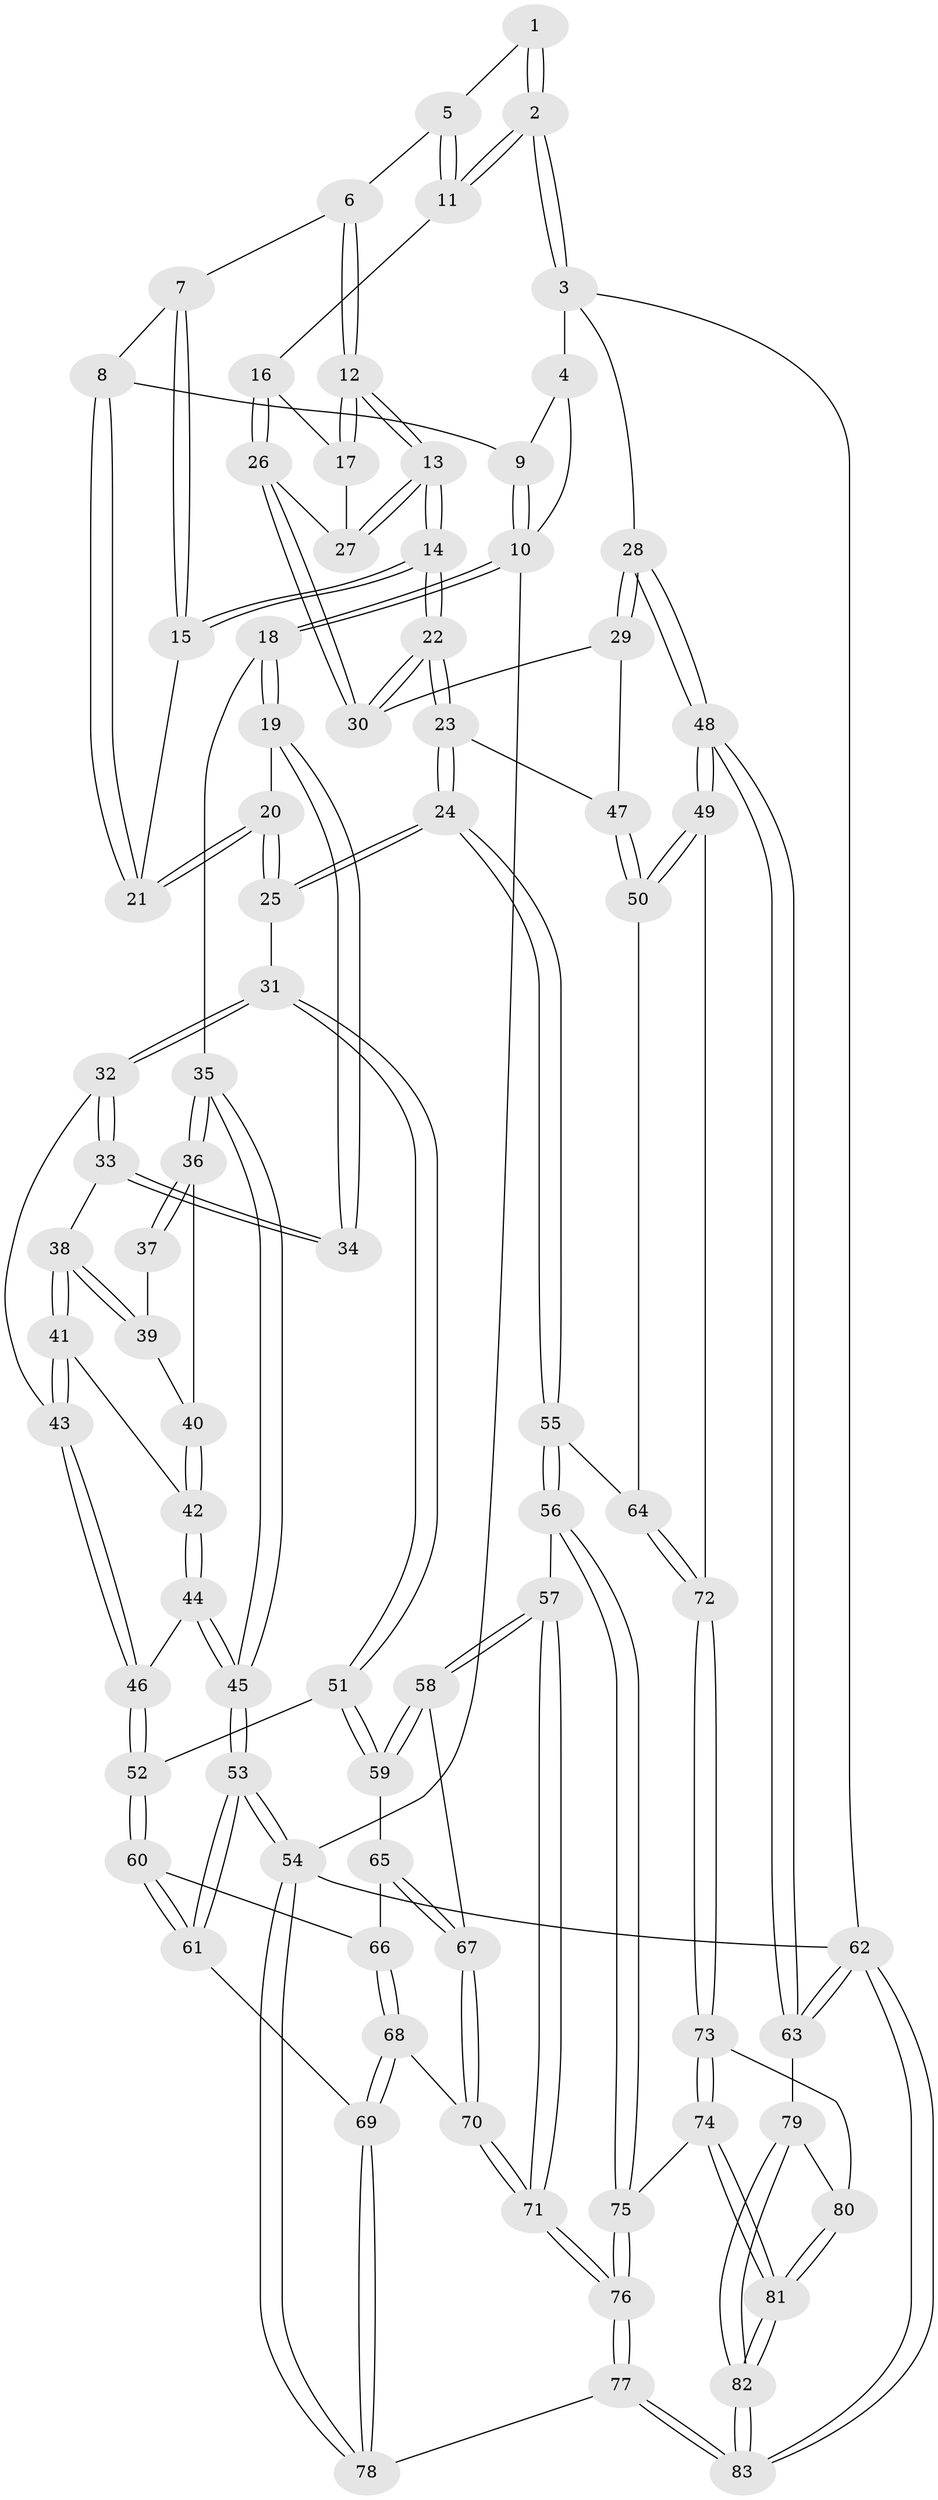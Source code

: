 // coarse degree distribution, {3: 0.1956521739130435, 6: 0.043478260869565216, 4: 0.43478260869565216, 5: 0.30434782608695654, 7: 0.021739130434782608}
// Generated by graph-tools (version 1.1) at 2025/24/03/03/25 07:24:32]
// undirected, 83 vertices, 204 edges
graph export_dot {
graph [start="1"]
  node [color=gray90,style=filled];
  1 [pos="+0.7698631574319401+0"];
  2 [pos="+1+0.24453380049144743"];
  3 [pos="+1+0.24491729514645846"];
  4 [pos="+0.769284694241127+0"];
  5 [pos="+0.7662808673663495+0.03008532014283061"];
  6 [pos="+0.7034898072251861+0.0862249874664143"];
  7 [pos="+0.6457104657077049+0.09344136873278226"];
  8 [pos="+0.3114543804021548+0"];
  9 [pos="+0.3133034908435828+0"];
  10 [pos="+0+0"];
  11 [pos="+0.8928876064305254+0.16423593866861158"];
  12 [pos="+0.6695404388907311+0.24059705934698056"];
  13 [pos="+0.6478885022397883+0.285961723747151"];
  14 [pos="+0.5913077865990497+0.35735299223670713"];
  15 [pos="+0.51638699469122+0.17949766474416703"];
  16 [pos="+0.8806064337447033+0.17892916140074114"];
  17 [pos="+0.7498407071555231+0.2320827317358906"];
  18 [pos="+0+0.2016809449402776"];
  19 [pos="+0.19795973648238294+0.12793223362215383"];
  20 [pos="+0.2832923984044718+0.0569280165656734"];
  21 [pos="+0.29811195923146694+0.029787480713793165"];
  22 [pos="+0.589130920212574+0.3682692536544346"];
  23 [pos="+0.5251773669702459+0.4526546237696997"];
  24 [pos="+0.5105407416732668+0.4663056215034594"];
  25 [pos="+0.43128066681727045+0.44093131727459756"];
  26 [pos="+0.8184296949630884+0.2781867266317627"];
  27 [pos="+0.7875330552933895+0.2755096401359989"];
  28 [pos="+1+0.3929301307996545"];
  29 [pos="+0.8550595892470327+0.4227295340058394"];
  30 [pos="+0.8130349515691812+0.38936330698593186"];
  31 [pos="+0.3631370755148657+0.45261763906155844"];
  32 [pos="+0.3541980467187445+0.4486350251152835"];
  33 [pos="+0.20191854894323666+0.2935236246902291"];
  34 [pos="+0.19720288928053195+0.13512809160266787"];
  35 [pos="+0+0.3295600797583093"];
  36 [pos="+0.0021708077936028803+0.3447113180280654"];
  37 [pos="+0.12471618243279567+0.2600435797575199"];
  38 [pos="+0.1536847116561515+0.3670120788415125"];
  39 [pos="+0.08038886486909395+0.3502962899983837"];
  40 [pos="+0.07077324129283868+0.3520450266006693"];
  41 [pos="+0.164080484280047+0.4057940570532403"];
  42 [pos="+0.09313084881210903+0.4286106921294209"];
  43 [pos="+0.17920394739508103+0.42689424589916664"];
  44 [pos="+0.027800537167600267+0.5245314076115387"];
  45 [pos="+0+0.4912147882350513"];
  46 [pos="+0.1102909291995577+0.5575927778664386"];
  47 [pos="+0.8119368590564785+0.5182367105506123"];
  48 [pos="+1+0.7482297814196183"];
  49 [pos="+0.8935197216109149+0.6803045086134737"];
  50 [pos="+0.8157122651364811+0.5982165197882298"];
  51 [pos="+0.2678672469725005+0.5515412637333919"];
  52 [pos="+0.12256868908698179+0.5705482702163279"];
  53 [pos="+0+0.7408342257360563"];
  54 [pos="+0+1"];
  55 [pos="+0.5389959722640074+0.6121518866865728"];
  56 [pos="+0.4970918823257703+0.6835483955499063"];
  57 [pos="+0.48410228951036144+0.687371865271753"];
  58 [pos="+0.3161920783041399+0.6746344143023624"];
  59 [pos="+0.2776100122160899+0.6312730247245035"];
  60 [pos="+0.13016055299549387+0.6685211902808696"];
  61 [pos="+0.007541458947872417+0.7603985775713908"];
  62 [pos="+1+1"];
  63 [pos="+1+0.7819623631547487"];
  64 [pos="+0.5686550960734532+0.6232268107244495"];
  65 [pos="+0.21489983538168428+0.6728254631059155"];
  66 [pos="+0.13254445699489772+0.6701470711836762"];
  67 [pos="+0.26786450921323773+0.7412984660994728"];
  68 [pos="+0.19032436873915587+0.7739943174631414"];
  69 [pos="+0.119391572805312+0.8661263867220892"];
  70 [pos="+0.2617800926203617+0.7752548359923362"];
  71 [pos="+0.30530747122043694+0.8242054210010272"];
  72 [pos="+0.7332222061420065+0.7727355262104187"];
  73 [pos="+0.73281321246926+0.7766854256645893"];
  74 [pos="+0.5947248375473261+0.8836351967297594"];
  75 [pos="+0.5222055060927341+0.8530117907291502"];
  76 [pos="+0.31163548076544584+1"];
  77 [pos="+0.2751086594309291+1"];
  78 [pos="+0.19916531262421266+1"];
  79 [pos="+0.9364962669048112+0.8698910729244336"];
  80 [pos="+0.7625206727213409+0.8495579293574127"];
  81 [pos="+0.7138565556469928+1"];
  82 [pos="+0.7200298747987409+1"];
  83 [pos="+0.7144989689936423+1"];
  1 -- 2;
  1 -- 2;
  1 -- 5;
  2 -- 3;
  2 -- 3;
  2 -- 11;
  2 -- 11;
  3 -- 4;
  3 -- 28;
  3 -- 62;
  4 -- 9;
  4 -- 10;
  5 -- 6;
  5 -- 11;
  5 -- 11;
  6 -- 7;
  6 -- 12;
  6 -- 12;
  7 -- 8;
  7 -- 15;
  7 -- 15;
  8 -- 9;
  8 -- 21;
  8 -- 21;
  9 -- 10;
  9 -- 10;
  10 -- 18;
  10 -- 18;
  10 -- 54;
  11 -- 16;
  12 -- 13;
  12 -- 13;
  12 -- 17;
  12 -- 17;
  13 -- 14;
  13 -- 14;
  13 -- 27;
  13 -- 27;
  14 -- 15;
  14 -- 15;
  14 -- 22;
  14 -- 22;
  15 -- 21;
  16 -- 17;
  16 -- 26;
  16 -- 26;
  17 -- 27;
  18 -- 19;
  18 -- 19;
  18 -- 35;
  19 -- 20;
  19 -- 34;
  19 -- 34;
  20 -- 21;
  20 -- 21;
  20 -- 25;
  20 -- 25;
  22 -- 23;
  22 -- 23;
  22 -- 30;
  22 -- 30;
  23 -- 24;
  23 -- 24;
  23 -- 47;
  24 -- 25;
  24 -- 25;
  24 -- 55;
  24 -- 55;
  25 -- 31;
  26 -- 27;
  26 -- 30;
  26 -- 30;
  28 -- 29;
  28 -- 29;
  28 -- 48;
  28 -- 48;
  29 -- 30;
  29 -- 47;
  31 -- 32;
  31 -- 32;
  31 -- 51;
  31 -- 51;
  32 -- 33;
  32 -- 33;
  32 -- 43;
  33 -- 34;
  33 -- 34;
  33 -- 38;
  35 -- 36;
  35 -- 36;
  35 -- 45;
  35 -- 45;
  36 -- 37;
  36 -- 37;
  36 -- 40;
  37 -- 39;
  38 -- 39;
  38 -- 39;
  38 -- 41;
  38 -- 41;
  39 -- 40;
  40 -- 42;
  40 -- 42;
  41 -- 42;
  41 -- 43;
  41 -- 43;
  42 -- 44;
  42 -- 44;
  43 -- 46;
  43 -- 46;
  44 -- 45;
  44 -- 45;
  44 -- 46;
  45 -- 53;
  45 -- 53;
  46 -- 52;
  46 -- 52;
  47 -- 50;
  47 -- 50;
  48 -- 49;
  48 -- 49;
  48 -- 63;
  48 -- 63;
  49 -- 50;
  49 -- 50;
  49 -- 72;
  50 -- 64;
  51 -- 52;
  51 -- 59;
  51 -- 59;
  52 -- 60;
  52 -- 60;
  53 -- 54;
  53 -- 54;
  53 -- 61;
  53 -- 61;
  54 -- 78;
  54 -- 78;
  54 -- 62;
  55 -- 56;
  55 -- 56;
  55 -- 64;
  56 -- 57;
  56 -- 75;
  56 -- 75;
  57 -- 58;
  57 -- 58;
  57 -- 71;
  57 -- 71;
  58 -- 59;
  58 -- 59;
  58 -- 67;
  59 -- 65;
  60 -- 61;
  60 -- 61;
  60 -- 66;
  61 -- 69;
  62 -- 63;
  62 -- 63;
  62 -- 83;
  62 -- 83;
  63 -- 79;
  64 -- 72;
  64 -- 72;
  65 -- 66;
  65 -- 67;
  65 -- 67;
  66 -- 68;
  66 -- 68;
  67 -- 70;
  67 -- 70;
  68 -- 69;
  68 -- 69;
  68 -- 70;
  69 -- 78;
  69 -- 78;
  70 -- 71;
  70 -- 71;
  71 -- 76;
  71 -- 76;
  72 -- 73;
  72 -- 73;
  73 -- 74;
  73 -- 74;
  73 -- 80;
  74 -- 75;
  74 -- 81;
  74 -- 81;
  75 -- 76;
  75 -- 76;
  76 -- 77;
  76 -- 77;
  77 -- 78;
  77 -- 83;
  77 -- 83;
  79 -- 80;
  79 -- 82;
  79 -- 82;
  80 -- 81;
  80 -- 81;
  81 -- 82;
  81 -- 82;
  82 -- 83;
  82 -- 83;
}

